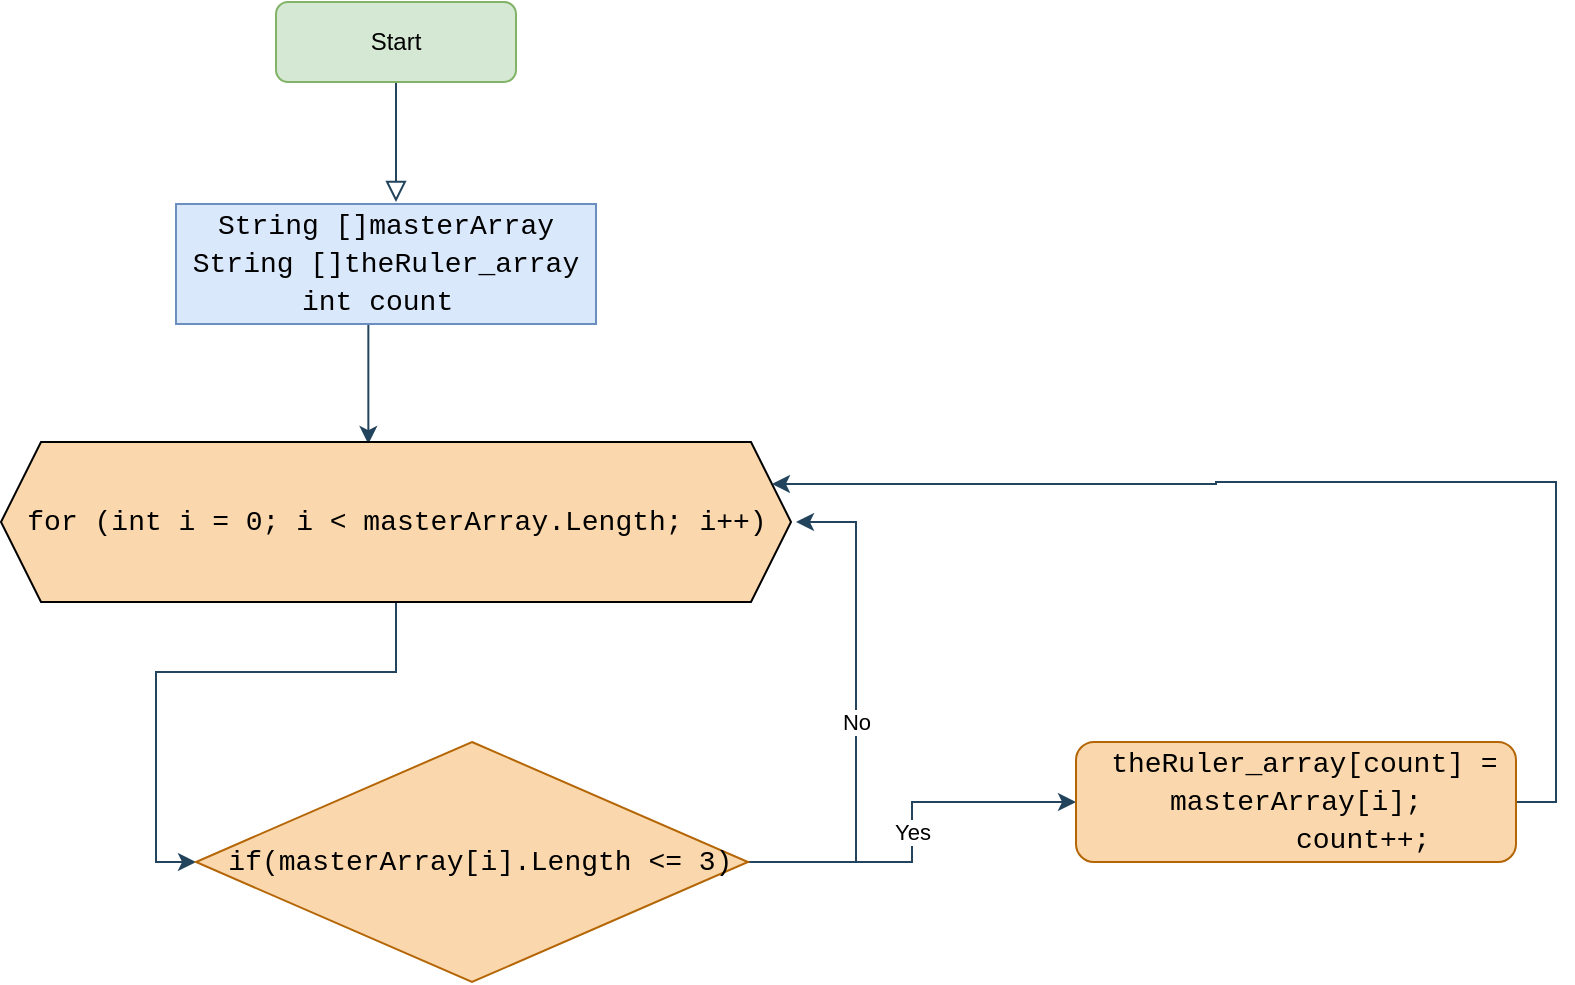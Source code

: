 <mxfile version="21.0.6" type="device"><diagram id="C5RBs43oDa-KdzZeNtuy" name="Page-1"><mxGraphModel dx="839" dy="454" grid="1" gridSize="10" guides="1" tooltips="1" connect="1" arrows="1" fold="1" page="1" pageScale="1" pageWidth="827" pageHeight="1169" math="0" shadow="0"><root><mxCell id="WIyWlLk6GJQsqaUBKTNV-0"/><mxCell id="WIyWlLk6GJQsqaUBKTNV-1" parent="WIyWlLk6GJQsqaUBKTNV-0"/><mxCell id="WIyWlLk6GJQsqaUBKTNV-2" value="" style="rounded=0;html=1;jettySize=auto;orthogonalLoop=1;fontSize=11;endArrow=block;endFill=0;endSize=8;strokeWidth=1;shadow=0;labelBackgroundColor=none;edgeStyle=orthogonalEdgeStyle;entryX=0.5;entryY=0;entryDx=0;entryDy=0;strokeColor=#23445D;fontColor=default;" parent="WIyWlLk6GJQsqaUBKTNV-1" source="WIyWlLk6GJQsqaUBKTNV-3" edge="1"><mxGeometry relative="1" as="geometry"><mxPoint x="220" y="180" as="targetPoint"/></mxGeometry></mxCell><mxCell id="WIyWlLk6GJQsqaUBKTNV-3" value="Start" style="rounded=1;whiteSpace=wrap;html=1;fontSize=12;glass=0;strokeWidth=1;shadow=0;fillColor=#d5e8d4;strokeColor=#82b366;labelBackgroundColor=none;" parent="WIyWlLk6GJQsqaUBKTNV-1" vertex="1"><mxGeometry x="160" y="80" width="120" height="40" as="geometry"/></mxCell><mxCell id="iEdKOvU8JXgvEvT4ZCv9-8" value="" style="edgeStyle=orthogonalEdgeStyle;rounded=0;orthogonalLoop=1;jettySize=auto;html=1;strokeColor=#23445D;entryX=0.465;entryY=0.013;entryDx=0;entryDy=0;entryPerimeter=0;" edge="1" parent="WIyWlLk6GJQsqaUBKTNV-1" source="iEdKOvU8JXgvEvT4ZCv9-1" target="iEdKOvU8JXgvEvT4ZCv9-2"><mxGeometry relative="1" as="geometry"><Array as="points"><mxPoint x="214" y="240"/><mxPoint x="214" y="240"/></Array></mxGeometry></mxCell><mxCell id="iEdKOvU8JXgvEvT4ZCv9-1" value="&lt;div style=&quot;font-family: Consolas, &amp;quot;Courier New&amp;quot;, monospace; font-size: 14px; line-height: 19px;&quot;&gt;String []masterArray&lt;/div&gt;&lt;div style=&quot;font-family: Consolas, &amp;quot;Courier New&amp;quot;, monospace; font-size: 14px; line-height: 19px;&quot;&gt;String []theRuler_array&lt;/div&gt;&lt;div style=&quot;font-family: Consolas, &amp;quot;Courier New&amp;quot;, monospace; font-size: 14px; line-height: 19px;&quot;&gt;int count&amp;nbsp;&lt;/div&gt;" style="rounded=0;whiteSpace=wrap;html=1;align=center;strokeColor=#6c8ebf;fillColor=#dae8fc;labelBackgroundColor=none;" vertex="1" parent="WIyWlLk6GJQsqaUBKTNV-1"><mxGeometry x="110" y="181" width="210" height="60" as="geometry"/></mxCell><mxCell id="iEdKOvU8JXgvEvT4ZCv9-10" style="edgeStyle=orthogonalEdgeStyle;rounded=0;orthogonalLoop=1;jettySize=auto;html=1;exitX=0.5;exitY=1;exitDx=0;exitDy=0;strokeColor=#23445D;entryX=0;entryY=0.5;entryDx=0;entryDy=0;" edge="1" parent="WIyWlLk6GJQsqaUBKTNV-1" source="iEdKOvU8JXgvEvT4ZCv9-2" target="iEdKOvU8JXgvEvT4ZCv9-9"><mxGeometry relative="1" as="geometry"><mxPoint x="220" y="460" as="targetPoint"/></mxGeometry></mxCell><mxCell id="iEdKOvU8JXgvEvT4ZCv9-14" value="No" style="edgeStyle=orthogonalEdgeStyle;rounded=0;orthogonalLoop=1;jettySize=auto;html=1;strokeColor=#23445D;" edge="1" parent="WIyWlLk6GJQsqaUBKTNV-1" source="iEdKOvU8JXgvEvT4ZCv9-9"><mxGeometry x="-0.024" relative="1" as="geometry"><mxPoint x="530" y="460" as="sourcePoint"/><mxPoint x="420" y="340" as="targetPoint"/><Array as="points"><mxPoint x="450" y="510"/><mxPoint x="450" y="340"/></Array><mxPoint as="offset"/></mxGeometry></mxCell><mxCell id="iEdKOvU8JXgvEvT4ZCv9-2" value="&lt;div style=&quot;font-family: Consolas, &amp;quot;Courier New&amp;quot;, monospace; font-size: 14px; line-height: 19px;&quot;&gt;for (int i = 0; i &amp;lt; masterArray.Length; i++)&lt;/div&gt;" style="shape=hexagon;perimeter=hexagonPerimeter2;whiteSpace=wrap;html=1;fixedSize=1;fillColor=#fad7ac;strokeColor=#000000;gradientColor=none;gradientDirection=north;" vertex="1" parent="WIyWlLk6GJQsqaUBKTNV-1"><mxGeometry x="22.5" y="300" width="395" height="80" as="geometry"/></mxCell><mxCell id="iEdKOvU8JXgvEvT4ZCv9-12" value="Yes" style="edgeStyle=orthogonalEdgeStyle;rounded=0;orthogonalLoop=1;jettySize=auto;html=1;strokeColor=#23445D;" edge="1" parent="WIyWlLk6GJQsqaUBKTNV-1" source="iEdKOvU8JXgvEvT4ZCv9-9" target="iEdKOvU8JXgvEvT4ZCv9-11"><mxGeometry relative="1" as="geometry"/></mxCell><mxCell id="iEdKOvU8JXgvEvT4ZCv9-9" value="&lt;div style=&quot;font-family: Consolas, &amp;quot;Courier New&amp;quot;, monospace; font-size: 14px; line-height: 19px;&quot;&gt;&amp;nbsp;if(masterArray[i].Length &amp;lt;= 3)&lt;/div&gt;" style="rhombus;whiteSpace=wrap;html=1;strokeColor=#b46504;fillColor=#fad7ac;" vertex="1" parent="WIyWlLk6GJQsqaUBKTNV-1"><mxGeometry x="120" y="450" width="276" height="120" as="geometry"/></mxCell><mxCell id="iEdKOvU8JXgvEvT4ZCv9-15" style="edgeStyle=orthogonalEdgeStyle;rounded=0;orthogonalLoop=1;jettySize=auto;html=1;exitX=1;exitY=0.5;exitDx=0;exitDy=0;strokeColor=#23445D;entryX=1;entryY=0.25;entryDx=0;entryDy=0;" edge="1" parent="WIyWlLk6GJQsqaUBKTNV-1" source="iEdKOvU8JXgvEvT4ZCv9-11" target="iEdKOvU8JXgvEvT4ZCv9-2"><mxGeometry relative="1" as="geometry"><mxPoint x="630" y="310" as="targetPoint"/><Array as="points"><mxPoint x="800" y="480"/><mxPoint x="800" y="320"/><mxPoint x="630" y="320"/><mxPoint x="630" y="321"/></Array></mxGeometry></mxCell><mxCell id="iEdKOvU8JXgvEvT4ZCv9-11" value="&lt;div style=&quot;font-family: Consolas, &amp;quot;Courier New&amp;quot;, monospace; font-size: 14px; line-height: 19px;&quot;&gt;&lt;div style=&quot;&quot;&gt;&amp;nbsp;theRuler_array[count] = masterArray[i];&lt;/div&gt;&lt;div style=&quot;&quot;&gt;&amp;nbsp; &amp;nbsp; &amp;nbsp; &amp;nbsp; count++;&lt;/div&gt;&lt;/div&gt;" style="rounded=1;whiteSpace=wrap;html=1;fillColor=#fad7ac;strokeColor=#b46504;" vertex="1" parent="WIyWlLk6GJQsqaUBKTNV-1"><mxGeometry x="560" y="450" width="220" height="60" as="geometry"/></mxCell></root></mxGraphModel></diagram></mxfile>